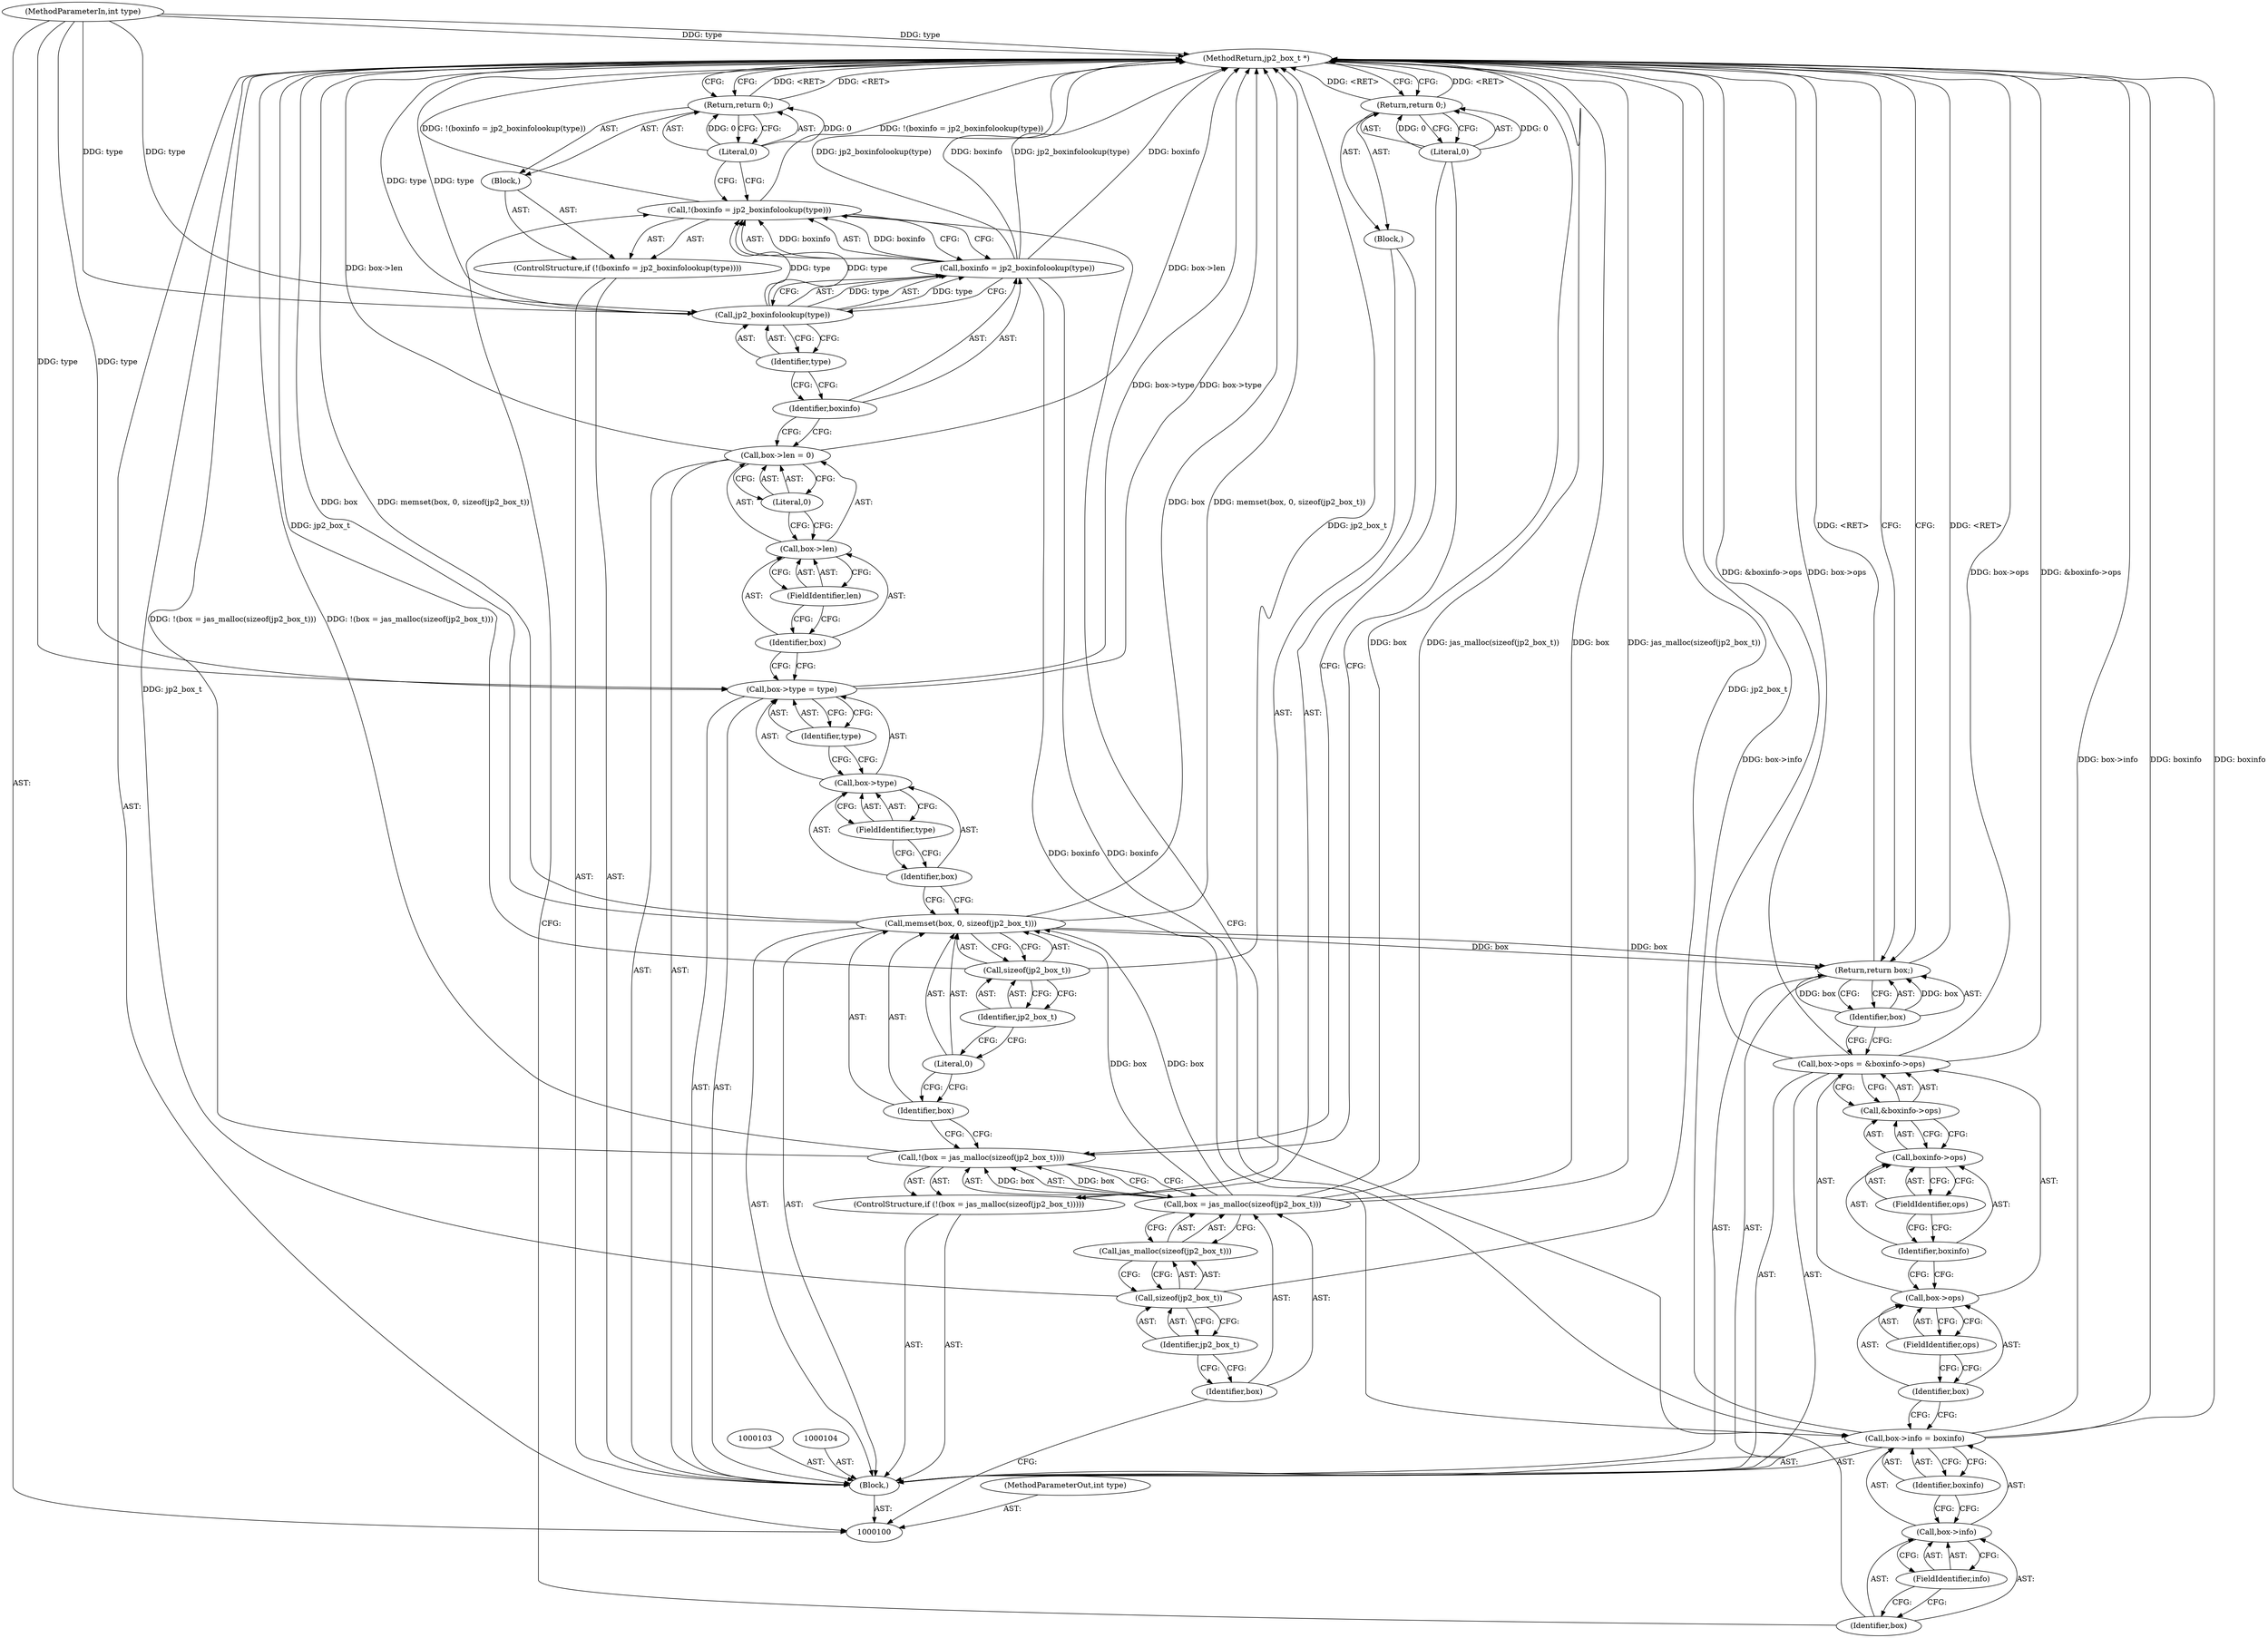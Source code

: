 digraph "1_jasper_e96fc4fdd525fa0ede28074a7e2b1caf94b58b0d" {
"1000154" [label="(MethodReturn,jp2_box_t *)"];
"1000101" [label="(MethodParameterIn,int type)"];
"1000197" [label="(MethodParameterOut,int type)"];
"1000129" [label="(Literal,0)"];
"1000125" [label="(Call,box->len = 0)"];
"1000126" [label="(Call,box->len)"];
"1000127" [label="(Identifier,box)"];
"1000128" [label="(FieldIdentifier,len)"];
"1000134" [label="(Call,jp2_boxinfolookup(type))"];
"1000130" [label="(ControlStructure,if (!(boxinfo = jp2_boxinfolookup(type))))"];
"1000135" [label="(Identifier,type)"];
"1000136" [label="(Block,)"];
"1000131" [label="(Call,!(boxinfo = jp2_boxinfolookup(type)))"];
"1000132" [label="(Call,boxinfo = jp2_boxinfolookup(type))"];
"1000133" [label="(Identifier,boxinfo)"];
"1000137" [label="(Return,return 0;)"];
"1000138" [label="(Literal,0)"];
"1000139" [label="(Call,box->info = boxinfo)"];
"1000140" [label="(Call,box->info)"];
"1000141" [label="(Identifier,box)"];
"1000143" [label="(Identifier,boxinfo)"];
"1000142" [label="(FieldIdentifier,info)"];
"1000144" [label="(Call,box->ops = &boxinfo->ops)"];
"1000145" [label="(Call,box->ops)"];
"1000146" [label="(Identifier,box)"];
"1000148" [label="(Call,&boxinfo->ops)"];
"1000149" [label="(Call,boxinfo->ops)"];
"1000150" [label="(Identifier,boxinfo)"];
"1000151" [label="(FieldIdentifier,ops)"];
"1000147" [label="(FieldIdentifier,ops)"];
"1000152" [label="(Return,return box;)"];
"1000153" [label="(Identifier,box)"];
"1000102" [label="(Block,)"];
"1000109" [label="(Call,jas_malloc(sizeof(jp2_box_t)))"];
"1000105" [label="(ControlStructure,if (!(box = jas_malloc(sizeof(jp2_box_t)))))"];
"1000110" [label="(Call,sizeof(jp2_box_t))"];
"1000111" [label="(Identifier,jp2_box_t)"];
"1000112" [label="(Block,)"];
"1000106" [label="(Call,!(box = jas_malloc(sizeof(jp2_box_t))))"];
"1000107" [label="(Call,box = jas_malloc(sizeof(jp2_box_t)))"];
"1000108" [label="(Identifier,box)"];
"1000114" [label="(Literal,0)"];
"1000113" [label="(Return,return 0;)"];
"1000117" [label="(Literal,0)"];
"1000118" [label="(Call,sizeof(jp2_box_t))"];
"1000115" [label="(Call,memset(box, 0, sizeof(jp2_box_t)))"];
"1000119" [label="(Identifier,jp2_box_t)"];
"1000116" [label="(Identifier,box)"];
"1000124" [label="(Identifier,type)"];
"1000120" [label="(Call,box->type = type)"];
"1000121" [label="(Call,box->type)"];
"1000122" [label="(Identifier,box)"];
"1000123" [label="(FieldIdentifier,type)"];
"1000154" -> "1000100"  [label="AST: "];
"1000154" -> "1000113"  [label="CFG: "];
"1000154" -> "1000137"  [label="CFG: "];
"1000154" -> "1000152"  [label="CFG: "];
"1000152" -> "1000154"  [label="DDG: <RET>"];
"1000137" -> "1000154"  [label="DDG: <RET>"];
"1000113" -> "1000154"  [label="DDG: <RET>"];
"1000125" -> "1000154"  [label="DDG: box->len"];
"1000107" -> "1000154"  [label="DDG: box"];
"1000107" -> "1000154"  [label="DDG: jas_malloc(sizeof(jp2_box_t))"];
"1000139" -> "1000154"  [label="DDG: box->info"];
"1000139" -> "1000154"  [label="DDG: boxinfo"];
"1000144" -> "1000154"  [label="DDG: &boxinfo->ops"];
"1000144" -> "1000154"  [label="DDG: box->ops"];
"1000132" -> "1000154"  [label="DDG: boxinfo"];
"1000132" -> "1000154"  [label="DDG: jp2_boxinfolookup(type)"];
"1000118" -> "1000154"  [label="DDG: jp2_box_t"];
"1000131" -> "1000154"  [label="DDG: !(boxinfo = jp2_boxinfolookup(type))"];
"1000115" -> "1000154"  [label="DDG: memset(box, 0, sizeof(jp2_box_t))"];
"1000115" -> "1000154"  [label="DDG: box"];
"1000120" -> "1000154"  [label="DDG: box->type"];
"1000134" -> "1000154"  [label="DDG: type"];
"1000101" -> "1000154"  [label="DDG: type"];
"1000110" -> "1000154"  [label="DDG: jp2_box_t"];
"1000106" -> "1000154"  [label="DDG: !(box = jas_malloc(sizeof(jp2_box_t)))"];
"1000101" -> "1000100"  [label="AST: "];
"1000101" -> "1000154"  [label="DDG: type"];
"1000101" -> "1000120"  [label="DDG: type"];
"1000101" -> "1000134"  [label="DDG: type"];
"1000197" -> "1000100"  [label="AST: "];
"1000129" -> "1000125"  [label="AST: "];
"1000129" -> "1000126"  [label="CFG: "];
"1000125" -> "1000129"  [label="CFG: "];
"1000125" -> "1000102"  [label="AST: "];
"1000125" -> "1000129"  [label="CFG: "];
"1000126" -> "1000125"  [label="AST: "];
"1000129" -> "1000125"  [label="AST: "];
"1000133" -> "1000125"  [label="CFG: "];
"1000125" -> "1000154"  [label="DDG: box->len"];
"1000126" -> "1000125"  [label="AST: "];
"1000126" -> "1000128"  [label="CFG: "];
"1000127" -> "1000126"  [label="AST: "];
"1000128" -> "1000126"  [label="AST: "];
"1000129" -> "1000126"  [label="CFG: "];
"1000127" -> "1000126"  [label="AST: "];
"1000127" -> "1000120"  [label="CFG: "];
"1000128" -> "1000127"  [label="CFG: "];
"1000128" -> "1000126"  [label="AST: "];
"1000128" -> "1000127"  [label="CFG: "];
"1000126" -> "1000128"  [label="CFG: "];
"1000134" -> "1000132"  [label="AST: "];
"1000134" -> "1000135"  [label="CFG: "];
"1000135" -> "1000134"  [label="AST: "];
"1000132" -> "1000134"  [label="CFG: "];
"1000134" -> "1000154"  [label="DDG: type"];
"1000134" -> "1000131"  [label="DDG: type"];
"1000134" -> "1000132"  [label="DDG: type"];
"1000101" -> "1000134"  [label="DDG: type"];
"1000130" -> "1000102"  [label="AST: "];
"1000131" -> "1000130"  [label="AST: "];
"1000136" -> "1000130"  [label="AST: "];
"1000135" -> "1000134"  [label="AST: "];
"1000135" -> "1000133"  [label="CFG: "];
"1000134" -> "1000135"  [label="CFG: "];
"1000136" -> "1000130"  [label="AST: "];
"1000137" -> "1000136"  [label="AST: "];
"1000131" -> "1000130"  [label="AST: "];
"1000131" -> "1000132"  [label="CFG: "];
"1000132" -> "1000131"  [label="AST: "];
"1000138" -> "1000131"  [label="CFG: "];
"1000141" -> "1000131"  [label="CFG: "];
"1000131" -> "1000154"  [label="DDG: !(boxinfo = jp2_boxinfolookup(type))"];
"1000132" -> "1000131"  [label="DDG: boxinfo"];
"1000134" -> "1000131"  [label="DDG: type"];
"1000132" -> "1000131"  [label="AST: "];
"1000132" -> "1000134"  [label="CFG: "];
"1000133" -> "1000132"  [label="AST: "];
"1000134" -> "1000132"  [label="AST: "];
"1000131" -> "1000132"  [label="CFG: "];
"1000132" -> "1000154"  [label="DDG: boxinfo"];
"1000132" -> "1000154"  [label="DDG: jp2_boxinfolookup(type)"];
"1000132" -> "1000131"  [label="DDG: boxinfo"];
"1000134" -> "1000132"  [label="DDG: type"];
"1000132" -> "1000139"  [label="DDG: boxinfo"];
"1000133" -> "1000132"  [label="AST: "];
"1000133" -> "1000125"  [label="CFG: "];
"1000135" -> "1000133"  [label="CFG: "];
"1000137" -> "1000136"  [label="AST: "];
"1000137" -> "1000138"  [label="CFG: "];
"1000138" -> "1000137"  [label="AST: "];
"1000154" -> "1000137"  [label="CFG: "];
"1000137" -> "1000154"  [label="DDG: <RET>"];
"1000138" -> "1000137"  [label="DDG: 0"];
"1000138" -> "1000137"  [label="AST: "];
"1000138" -> "1000131"  [label="CFG: "];
"1000137" -> "1000138"  [label="CFG: "];
"1000138" -> "1000137"  [label="DDG: 0"];
"1000139" -> "1000102"  [label="AST: "];
"1000139" -> "1000143"  [label="CFG: "];
"1000140" -> "1000139"  [label="AST: "];
"1000143" -> "1000139"  [label="AST: "];
"1000146" -> "1000139"  [label="CFG: "];
"1000139" -> "1000154"  [label="DDG: box->info"];
"1000139" -> "1000154"  [label="DDG: boxinfo"];
"1000132" -> "1000139"  [label="DDG: boxinfo"];
"1000140" -> "1000139"  [label="AST: "];
"1000140" -> "1000142"  [label="CFG: "];
"1000141" -> "1000140"  [label="AST: "];
"1000142" -> "1000140"  [label="AST: "];
"1000143" -> "1000140"  [label="CFG: "];
"1000141" -> "1000140"  [label="AST: "];
"1000141" -> "1000131"  [label="CFG: "];
"1000142" -> "1000141"  [label="CFG: "];
"1000143" -> "1000139"  [label="AST: "];
"1000143" -> "1000140"  [label="CFG: "];
"1000139" -> "1000143"  [label="CFG: "];
"1000142" -> "1000140"  [label="AST: "];
"1000142" -> "1000141"  [label="CFG: "];
"1000140" -> "1000142"  [label="CFG: "];
"1000144" -> "1000102"  [label="AST: "];
"1000144" -> "1000148"  [label="CFG: "];
"1000145" -> "1000144"  [label="AST: "];
"1000148" -> "1000144"  [label="AST: "];
"1000153" -> "1000144"  [label="CFG: "];
"1000144" -> "1000154"  [label="DDG: &boxinfo->ops"];
"1000144" -> "1000154"  [label="DDG: box->ops"];
"1000145" -> "1000144"  [label="AST: "];
"1000145" -> "1000147"  [label="CFG: "];
"1000146" -> "1000145"  [label="AST: "];
"1000147" -> "1000145"  [label="AST: "];
"1000150" -> "1000145"  [label="CFG: "];
"1000146" -> "1000145"  [label="AST: "];
"1000146" -> "1000139"  [label="CFG: "];
"1000147" -> "1000146"  [label="CFG: "];
"1000148" -> "1000144"  [label="AST: "];
"1000148" -> "1000149"  [label="CFG: "];
"1000149" -> "1000148"  [label="AST: "];
"1000144" -> "1000148"  [label="CFG: "];
"1000149" -> "1000148"  [label="AST: "];
"1000149" -> "1000151"  [label="CFG: "];
"1000150" -> "1000149"  [label="AST: "];
"1000151" -> "1000149"  [label="AST: "];
"1000148" -> "1000149"  [label="CFG: "];
"1000150" -> "1000149"  [label="AST: "];
"1000150" -> "1000145"  [label="CFG: "];
"1000151" -> "1000150"  [label="CFG: "];
"1000151" -> "1000149"  [label="AST: "];
"1000151" -> "1000150"  [label="CFG: "];
"1000149" -> "1000151"  [label="CFG: "];
"1000147" -> "1000145"  [label="AST: "];
"1000147" -> "1000146"  [label="CFG: "];
"1000145" -> "1000147"  [label="CFG: "];
"1000152" -> "1000102"  [label="AST: "];
"1000152" -> "1000153"  [label="CFG: "];
"1000153" -> "1000152"  [label="AST: "];
"1000154" -> "1000152"  [label="CFG: "];
"1000152" -> "1000154"  [label="DDG: <RET>"];
"1000153" -> "1000152"  [label="DDG: box"];
"1000115" -> "1000152"  [label="DDG: box"];
"1000153" -> "1000152"  [label="AST: "];
"1000153" -> "1000144"  [label="CFG: "];
"1000152" -> "1000153"  [label="CFG: "];
"1000153" -> "1000152"  [label="DDG: box"];
"1000102" -> "1000100"  [label="AST: "];
"1000103" -> "1000102"  [label="AST: "];
"1000104" -> "1000102"  [label="AST: "];
"1000105" -> "1000102"  [label="AST: "];
"1000115" -> "1000102"  [label="AST: "];
"1000120" -> "1000102"  [label="AST: "];
"1000125" -> "1000102"  [label="AST: "];
"1000130" -> "1000102"  [label="AST: "];
"1000139" -> "1000102"  [label="AST: "];
"1000144" -> "1000102"  [label="AST: "];
"1000152" -> "1000102"  [label="AST: "];
"1000109" -> "1000107"  [label="AST: "];
"1000109" -> "1000110"  [label="CFG: "];
"1000110" -> "1000109"  [label="AST: "];
"1000107" -> "1000109"  [label="CFG: "];
"1000105" -> "1000102"  [label="AST: "];
"1000106" -> "1000105"  [label="AST: "];
"1000112" -> "1000105"  [label="AST: "];
"1000110" -> "1000109"  [label="AST: "];
"1000110" -> "1000111"  [label="CFG: "];
"1000111" -> "1000110"  [label="AST: "];
"1000109" -> "1000110"  [label="CFG: "];
"1000110" -> "1000154"  [label="DDG: jp2_box_t"];
"1000111" -> "1000110"  [label="AST: "];
"1000111" -> "1000108"  [label="CFG: "];
"1000110" -> "1000111"  [label="CFG: "];
"1000112" -> "1000105"  [label="AST: "];
"1000113" -> "1000112"  [label="AST: "];
"1000106" -> "1000105"  [label="AST: "];
"1000106" -> "1000107"  [label="CFG: "];
"1000107" -> "1000106"  [label="AST: "];
"1000114" -> "1000106"  [label="CFG: "];
"1000116" -> "1000106"  [label="CFG: "];
"1000106" -> "1000154"  [label="DDG: !(box = jas_malloc(sizeof(jp2_box_t)))"];
"1000107" -> "1000106"  [label="DDG: box"];
"1000107" -> "1000106"  [label="AST: "];
"1000107" -> "1000109"  [label="CFG: "];
"1000108" -> "1000107"  [label="AST: "];
"1000109" -> "1000107"  [label="AST: "];
"1000106" -> "1000107"  [label="CFG: "];
"1000107" -> "1000154"  [label="DDG: box"];
"1000107" -> "1000154"  [label="DDG: jas_malloc(sizeof(jp2_box_t))"];
"1000107" -> "1000106"  [label="DDG: box"];
"1000107" -> "1000115"  [label="DDG: box"];
"1000108" -> "1000107"  [label="AST: "];
"1000108" -> "1000100"  [label="CFG: "];
"1000111" -> "1000108"  [label="CFG: "];
"1000114" -> "1000113"  [label="AST: "];
"1000114" -> "1000106"  [label="CFG: "];
"1000113" -> "1000114"  [label="CFG: "];
"1000114" -> "1000113"  [label="DDG: 0"];
"1000113" -> "1000112"  [label="AST: "];
"1000113" -> "1000114"  [label="CFG: "];
"1000114" -> "1000113"  [label="AST: "];
"1000154" -> "1000113"  [label="CFG: "];
"1000113" -> "1000154"  [label="DDG: <RET>"];
"1000114" -> "1000113"  [label="DDG: 0"];
"1000117" -> "1000115"  [label="AST: "];
"1000117" -> "1000116"  [label="CFG: "];
"1000119" -> "1000117"  [label="CFG: "];
"1000118" -> "1000115"  [label="AST: "];
"1000118" -> "1000119"  [label="CFG: "];
"1000119" -> "1000118"  [label="AST: "];
"1000115" -> "1000118"  [label="CFG: "];
"1000118" -> "1000154"  [label="DDG: jp2_box_t"];
"1000115" -> "1000102"  [label="AST: "];
"1000115" -> "1000118"  [label="CFG: "];
"1000116" -> "1000115"  [label="AST: "];
"1000117" -> "1000115"  [label="AST: "];
"1000118" -> "1000115"  [label="AST: "];
"1000122" -> "1000115"  [label="CFG: "];
"1000115" -> "1000154"  [label="DDG: memset(box, 0, sizeof(jp2_box_t))"];
"1000115" -> "1000154"  [label="DDG: box"];
"1000107" -> "1000115"  [label="DDG: box"];
"1000115" -> "1000152"  [label="DDG: box"];
"1000119" -> "1000118"  [label="AST: "];
"1000119" -> "1000117"  [label="CFG: "];
"1000118" -> "1000119"  [label="CFG: "];
"1000116" -> "1000115"  [label="AST: "];
"1000116" -> "1000106"  [label="CFG: "];
"1000117" -> "1000116"  [label="CFG: "];
"1000124" -> "1000120"  [label="AST: "];
"1000124" -> "1000121"  [label="CFG: "];
"1000120" -> "1000124"  [label="CFG: "];
"1000120" -> "1000102"  [label="AST: "];
"1000120" -> "1000124"  [label="CFG: "];
"1000121" -> "1000120"  [label="AST: "];
"1000124" -> "1000120"  [label="AST: "];
"1000127" -> "1000120"  [label="CFG: "];
"1000120" -> "1000154"  [label="DDG: box->type"];
"1000101" -> "1000120"  [label="DDG: type"];
"1000121" -> "1000120"  [label="AST: "];
"1000121" -> "1000123"  [label="CFG: "];
"1000122" -> "1000121"  [label="AST: "];
"1000123" -> "1000121"  [label="AST: "];
"1000124" -> "1000121"  [label="CFG: "];
"1000122" -> "1000121"  [label="AST: "];
"1000122" -> "1000115"  [label="CFG: "];
"1000123" -> "1000122"  [label="CFG: "];
"1000123" -> "1000121"  [label="AST: "];
"1000123" -> "1000122"  [label="CFG: "];
"1000121" -> "1000123"  [label="CFG: "];
}
